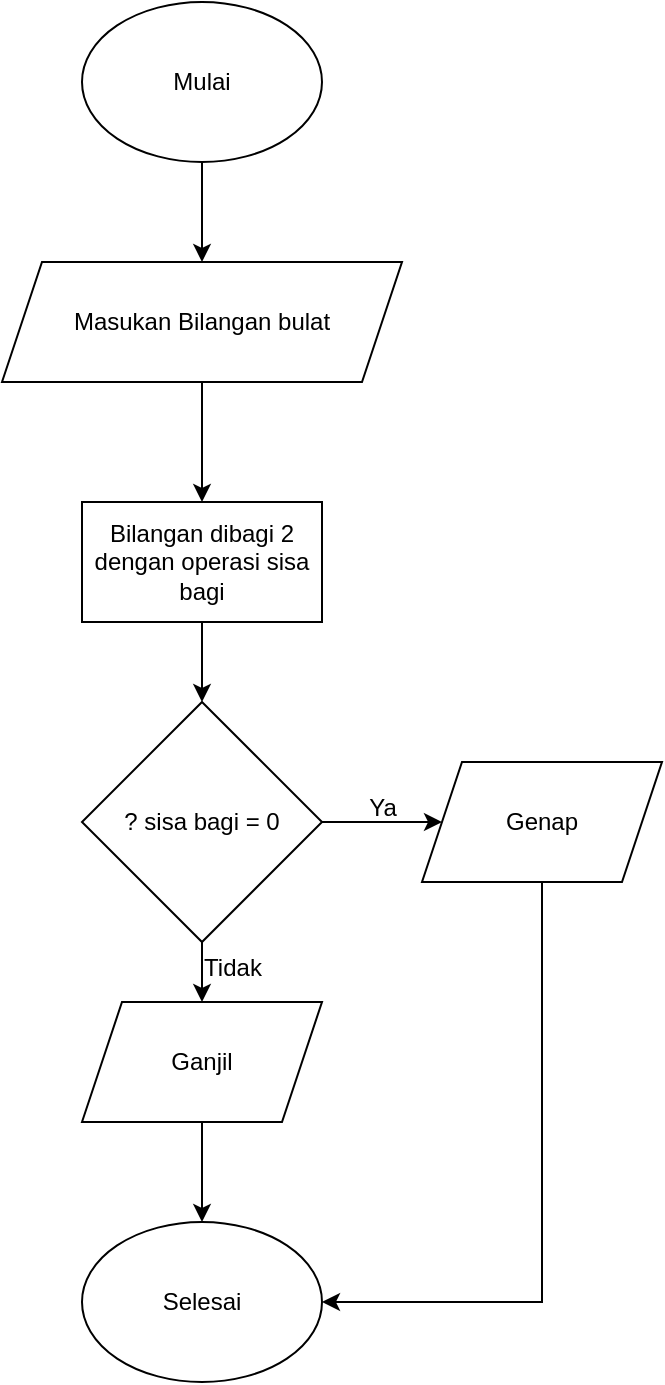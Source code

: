 <mxfile version="24.7.8">
  <diagram name="Page-1" id="XYOYdbRh2mSrQ3KKm7Fb">
    <mxGraphModel dx="1036" dy="606" grid="1" gridSize="10" guides="1" tooltips="1" connect="1" arrows="1" fold="1" page="1" pageScale="1" pageWidth="850" pageHeight="1100" math="0" shadow="0">
      <root>
        <mxCell id="0" />
        <mxCell id="1" parent="0" />
        <mxCell id="SUVKRQy7DIxuWU4Z8lLP-3" style="edgeStyle=orthogonalEdgeStyle;rounded=0;orthogonalLoop=1;jettySize=auto;html=1;exitX=0.5;exitY=1;exitDx=0;exitDy=0;" edge="1" parent="1" source="SUVKRQy7DIxuWU4Z8lLP-1" target="SUVKRQy7DIxuWU4Z8lLP-2">
          <mxGeometry relative="1" as="geometry" />
        </mxCell>
        <mxCell id="SUVKRQy7DIxuWU4Z8lLP-1" value="Mulai" style="ellipse;whiteSpace=wrap;html=1;" vertex="1" parent="1">
          <mxGeometry x="340" y="30" width="120" height="80" as="geometry" />
        </mxCell>
        <mxCell id="SUVKRQy7DIxuWU4Z8lLP-5" style="edgeStyle=orthogonalEdgeStyle;rounded=0;orthogonalLoop=1;jettySize=auto;html=1;exitX=0.5;exitY=1;exitDx=0;exitDy=0;entryX=0.5;entryY=0;entryDx=0;entryDy=0;" edge="1" parent="1" source="SUVKRQy7DIxuWU4Z8lLP-2" target="SUVKRQy7DIxuWU4Z8lLP-4">
          <mxGeometry relative="1" as="geometry" />
        </mxCell>
        <mxCell id="SUVKRQy7DIxuWU4Z8lLP-2" value="Masukan Bilangan bulat" style="shape=parallelogram;perimeter=parallelogramPerimeter;whiteSpace=wrap;html=1;fixedSize=1;" vertex="1" parent="1">
          <mxGeometry x="300" y="160" width="200" height="60" as="geometry" />
        </mxCell>
        <mxCell id="SUVKRQy7DIxuWU4Z8lLP-7" style="edgeStyle=orthogonalEdgeStyle;rounded=0;orthogonalLoop=1;jettySize=auto;html=1;exitX=0.5;exitY=1;exitDx=0;exitDy=0;" edge="1" parent="1" source="SUVKRQy7DIxuWU4Z8lLP-4" target="SUVKRQy7DIxuWU4Z8lLP-6">
          <mxGeometry relative="1" as="geometry" />
        </mxCell>
        <mxCell id="SUVKRQy7DIxuWU4Z8lLP-4" value="Bilangan dibagi 2 dengan operasi sisa bagi" style="rounded=0;whiteSpace=wrap;html=1;" vertex="1" parent="1">
          <mxGeometry x="340" y="280" width="120" height="60" as="geometry" />
        </mxCell>
        <mxCell id="SUVKRQy7DIxuWU4Z8lLP-10" style="edgeStyle=orthogonalEdgeStyle;rounded=0;orthogonalLoop=1;jettySize=auto;html=1;exitX=1;exitY=0.5;exitDx=0;exitDy=0;entryX=0;entryY=0.5;entryDx=0;entryDy=0;" edge="1" parent="1" source="SUVKRQy7DIxuWU4Z8lLP-6" target="SUVKRQy7DIxuWU4Z8lLP-8">
          <mxGeometry relative="1" as="geometry" />
        </mxCell>
        <mxCell id="SUVKRQy7DIxuWU4Z8lLP-11" style="edgeStyle=orthogonalEdgeStyle;rounded=0;orthogonalLoop=1;jettySize=auto;html=1;exitX=0.5;exitY=1;exitDx=0;exitDy=0;entryX=0.5;entryY=0;entryDx=0;entryDy=0;" edge="1" parent="1" source="SUVKRQy7DIxuWU4Z8lLP-6" target="SUVKRQy7DIxuWU4Z8lLP-9">
          <mxGeometry relative="1" as="geometry" />
        </mxCell>
        <mxCell id="SUVKRQy7DIxuWU4Z8lLP-6" value="? sisa bagi = 0" style="rhombus;whiteSpace=wrap;html=1;" vertex="1" parent="1">
          <mxGeometry x="340" y="380" width="120" height="120" as="geometry" />
        </mxCell>
        <mxCell id="SUVKRQy7DIxuWU4Z8lLP-14" style="edgeStyle=orthogonalEdgeStyle;rounded=0;orthogonalLoop=1;jettySize=auto;html=1;exitX=0.5;exitY=1;exitDx=0;exitDy=0;entryX=1;entryY=0.5;entryDx=0;entryDy=0;" edge="1" parent="1" source="SUVKRQy7DIxuWU4Z8lLP-8" target="SUVKRQy7DIxuWU4Z8lLP-12">
          <mxGeometry relative="1" as="geometry">
            <mxPoint x="570" y="690" as="targetPoint" />
          </mxGeometry>
        </mxCell>
        <mxCell id="SUVKRQy7DIxuWU4Z8lLP-8" value="Genap" style="shape=parallelogram;perimeter=parallelogramPerimeter;whiteSpace=wrap;html=1;fixedSize=1;" vertex="1" parent="1">
          <mxGeometry x="510" y="410" width="120" height="60" as="geometry" />
        </mxCell>
        <mxCell id="SUVKRQy7DIxuWU4Z8lLP-13" style="edgeStyle=orthogonalEdgeStyle;rounded=0;orthogonalLoop=1;jettySize=auto;html=1;exitX=0.5;exitY=1;exitDx=0;exitDy=0;" edge="1" parent="1" source="SUVKRQy7DIxuWU4Z8lLP-9" target="SUVKRQy7DIxuWU4Z8lLP-12">
          <mxGeometry relative="1" as="geometry" />
        </mxCell>
        <mxCell id="SUVKRQy7DIxuWU4Z8lLP-9" value="Ganjil" style="shape=parallelogram;perimeter=parallelogramPerimeter;whiteSpace=wrap;html=1;fixedSize=1;" vertex="1" parent="1">
          <mxGeometry x="340" y="530" width="120" height="60" as="geometry" />
        </mxCell>
        <mxCell id="SUVKRQy7DIxuWU4Z8lLP-12" value="Selesai" style="ellipse;whiteSpace=wrap;html=1;" vertex="1" parent="1">
          <mxGeometry x="340" y="640" width="120" height="80" as="geometry" />
        </mxCell>
        <mxCell id="SUVKRQy7DIxuWU4Z8lLP-15" value="Ya" style="text;html=1;align=center;verticalAlign=middle;resizable=0;points=[];autosize=1;strokeColor=none;fillColor=none;" vertex="1" parent="1">
          <mxGeometry x="470" y="418" width="40" height="30" as="geometry" />
        </mxCell>
        <mxCell id="SUVKRQy7DIxuWU4Z8lLP-16" value="Tidak" style="text;html=1;align=center;verticalAlign=middle;resizable=0;points=[];autosize=1;strokeColor=none;fillColor=none;" vertex="1" parent="1">
          <mxGeometry x="390" y="498" width="50" height="30" as="geometry" />
        </mxCell>
      </root>
    </mxGraphModel>
  </diagram>
</mxfile>
